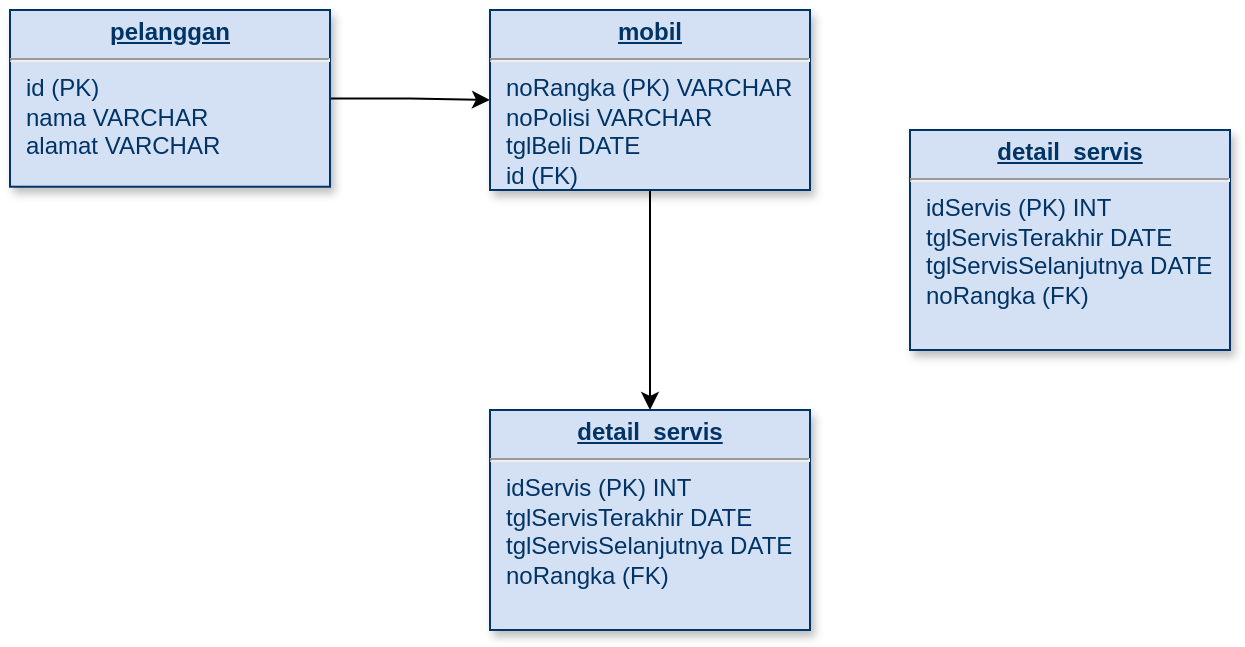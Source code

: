 <mxfile version="14.1.9" type="device"><diagram name="Page-1" id="efa7a0a1-bf9b-a30e-e6df-94a7791c09e9"><mxGraphModel dx="1019" dy="566" grid="1" gridSize="10" guides="1" tooltips="1" connect="1" arrows="1" fold="1" page="1" pageScale="1" pageWidth="826" pageHeight="1169" background="#ffffff" math="0" shadow="0"><root><mxCell id="0"/><mxCell id="1" parent="0"/><mxCell id="1k0nkwmpInEdBA_CWo_--116" style="edgeStyle=orthogonalEdgeStyle;rounded=0;orthogonalLoop=1;jettySize=auto;html=1;entryX=0;entryY=0.5;entryDx=0;entryDy=0;" parent="1" source="25" target="1k0nkwmpInEdBA_CWo_--115" edge="1"><mxGeometry relative="1" as="geometry"/></mxCell><mxCell id="25" value="&lt;p style=&quot;margin: 0px ; margin-top: 4px ; text-align: center ; text-decoration: underline&quot;&gt;&lt;strong&gt;pelanggan&lt;/strong&gt;&lt;/p&gt;&lt;hr&gt;&lt;p style=&quot;margin: 0px ; margin-left: 8px&quot;&gt;id (PK)&lt;/p&gt;&lt;p style=&quot;margin: 0px ; margin-left: 8px&quot;&gt;nama VARCHAR&lt;/p&gt;&lt;p style=&quot;margin: 0px ; margin-left: 8px&quot;&gt;alamat VARCHAR&lt;/p&gt;&lt;p style=&quot;margin: 0px ; margin-left: 8px&quot;&gt;&lt;br&gt;&lt;/p&gt;" style="verticalAlign=top;align=left;overflow=fill;fontSize=12;fontFamily=Helvetica;html=1;strokeColor=#003366;shadow=1;fillColor=#D4E1F5;fontColor=#003366" parent="1" vertex="1"><mxGeometry x="30" y="30" width="160" height="88.36" as="geometry"/></mxCell><mxCell id="1k0nkwmpInEdBA_CWo_--114" value="&lt;p style=&quot;margin: 0px ; margin-top: 4px ; text-align: center ; text-decoration: underline&quot;&gt;&lt;strong&gt;detail_servis&lt;/strong&gt;&lt;/p&gt;&lt;hr&gt;&lt;p style=&quot;margin: 0px ; margin-left: 8px&quot;&gt;idServis (PK) INT&lt;/p&gt;&lt;p style=&quot;margin: 0px ; margin-left: 8px&quot;&gt;&lt;span&gt;tglServisTerakhir DATE&lt;/span&gt;&lt;br&gt;&lt;/p&gt;&lt;p style=&quot;margin: 0px ; margin-left: 8px&quot;&gt;tglServisSelanjutnya DATE&lt;/p&gt;&lt;p style=&quot;margin: 0px ; margin-left: 8px&quot;&gt;noRangka (FK)&amp;nbsp;&lt;/p&gt;&lt;p style=&quot;margin: 0px ; margin-left: 8px&quot;&gt;&lt;br&gt;&lt;/p&gt;" style="verticalAlign=top;align=left;overflow=fill;fontSize=12;fontFamily=Helvetica;html=1;strokeColor=#003366;shadow=1;fillColor=#D4E1F5;fontColor=#003366" parent="1" vertex="1"><mxGeometry x="270" y="230" width="160" height="110" as="geometry"/></mxCell><mxCell id="1k0nkwmpInEdBA_CWo_--117" style="edgeStyle=orthogonalEdgeStyle;rounded=0;orthogonalLoop=1;jettySize=auto;html=1;entryX=0.5;entryY=0;entryDx=0;entryDy=0;" parent="1" source="1k0nkwmpInEdBA_CWo_--115" target="1k0nkwmpInEdBA_CWo_--114" edge="1"><mxGeometry relative="1" as="geometry"/></mxCell><mxCell id="1k0nkwmpInEdBA_CWo_--115" value="&lt;p style=&quot;margin: 0px ; margin-top: 4px ; text-align: center ; text-decoration: underline&quot;&gt;&lt;b&gt;mobil&lt;/b&gt;&lt;/p&gt;&lt;hr&gt;&lt;p style=&quot;margin: 0px ; margin-left: 8px&quot;&gt;noRangka (PK) VARCHAR&lt;/p&gt;&lt;p style=&quot;margin: 0px ; margin-left: 8px&quot;&gt;noPolisi VARCHAR&lt;/p&gt;&lt;p style=&quot;margin: 0px ; margin-left: 8px&quot;&gt;tglBeli DATE&lt;/p&gt;&lt;p style=&quot;margin: 0px ; margin-left: 8px&quot;&gt;id (FK)&lt;/p&gt;&lt;p style=&quot;margin: 0px ; margin-left: 8px&quot;&gt;&lt;br&gt;&lt;/p&gt;&lt;p style=&quot;margin: 0px ; margin-left: 8px&quot;&gt;&lt;br&gt;&lt;/p&gt;&lt;p style=&quot;margin: 0px ; margin-left: 8px&quot;&gt;&lt;br&gt;&lt;/p&gt;" style="verticalAlign=top;align=left;overflow=fill;fontSize=12;fontFamily=Helvetica;html=1;strokeColor=#003366;shadow=1;fillColor=#D4E1F5;fontColor=#003366" parent="1" vertex="1"><mxGeometry x="270" y="30" width="160" height="90" as="geometry"/></mxCell><mxCell id="kYcCW9KQ0ZLMebTV1uFi-25" value="&lt;p style=&quot;margin: 0px ; margin-top: 4px ; text-align: center ; text-decoration: underline&quot;&gt;&lt;strong&gt;detail_servis&lt;/strong&gt;&lt;/p&gt;&lt;hr&gt;&lt;p style=&quot;margin: 0px ; margin-left: 8px&quot;&gt;idServis (PK) INT&lt;/p&gt;&lt;p style=&quot;margin: 0px ; margin-left: 8px&quot;&gt;&lt;span&gt;tglServisTerakhir DATE&lt;/span&gt;&lt;br&gt;&lt;/p&gt;&lt;p style=&quot;margin: 0px ; margin-left: 8px&quot;&gt;tglServisSelanjutnya DATE&lt;/p&gt;&lt;p style=&quot;margin: 0px ; margin-left: 8px&quot;&gt;noRangka (FK)&amp;nbsp;&lt;/p&gt;&lt;p style=&quot;margin: 0px ; margin-left: 8px&quot;&gt;&lt;br&gt;&lt;/p&gt;" style="verticalAlign=top;align=left;overflow=fill;fontSize=12;fontFamily=Helvetica;html=1;strokeColor=#003366;shadow=1;fillColor=#D4E1F5;fontColor=#003366" vertex="1" parent="1"><mxGeometry x="480" y="90" width="160" height="110" as="geometry"/></mxCell></root></mxGraphModel></diagram></mxfile>